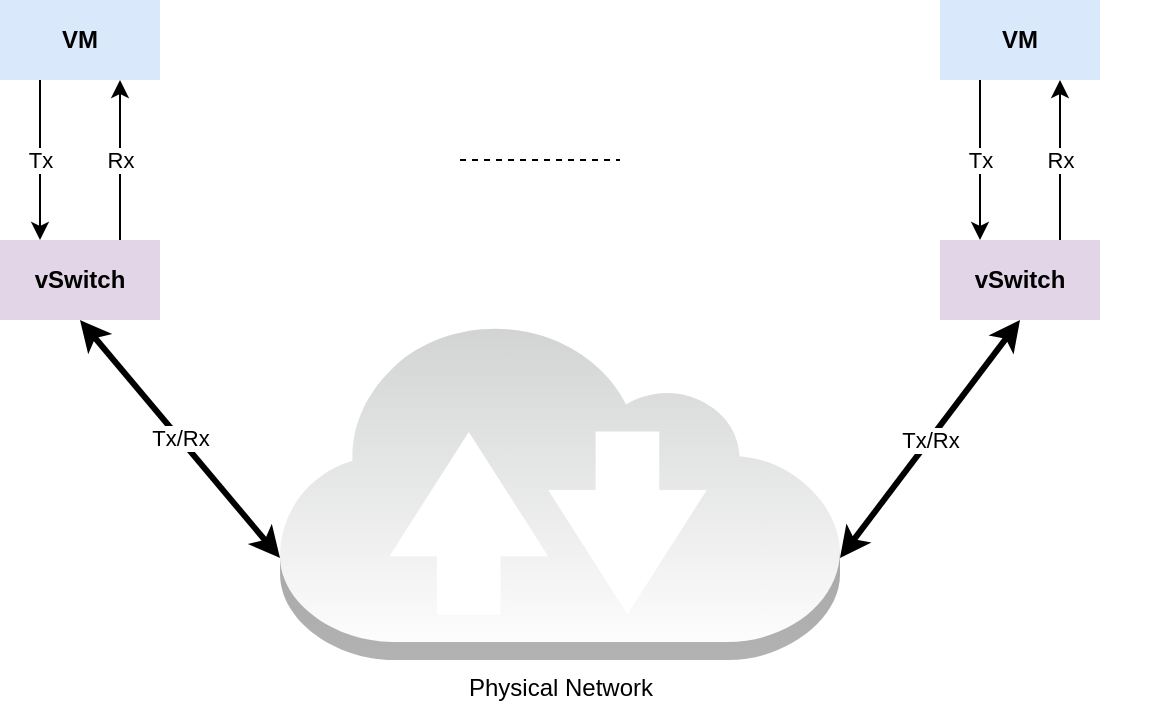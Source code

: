 <mxfile version="12.8.1" type="github">
  <diagram id="cH8ljefsOmhTxaN2gkxm" name="Page-1">
    <mxGraphModel dx="1986" dy="1099" grid="1" gridSize="10" guides="1" tooltips="1" connect="1" arrows="1" fold="1" page="1" pageScale="1" pageWidth="1100" pageHeight="850" math="0" shadow="0">
      <root>
        <mxCell id="0" />
        <mxCell id="1" parent="0" />
        <mxCell id="K0kUvFD7TVoaLzSlqLwh-1" value="&lt;b&gt;VM&lt;/b&gt;" style="rounded=0;whiteSpace=wrap;html=1;fillColor=#dae8fc;strokeColor=none;" vertex="1" parent="1">
          <mxGeometry x="120" y="160" width="80" height="40" as="geometry" />
        </mxCell>
        <mxCell id="K0kUvFD7TVoaLzSlqLwh-2" value="&lt;b&gt;vSwitch&lt;/b&gt;" style="rounded=0;whiteSpace=wrap;html=1;fillColor=#e1d5e7;strokeColor=none;" vertex="1" parent="1">
          <mxGeometry x="120" y="280" width="80" height="40" as="geometry" />
        </mxCell>
        <mxCell id="K0kUvFD7TVoaLzSlqLwh-7" value="Physical Network" style="outlineConnect=0;dashed=0;verticalLabelPosition=bottom;verticalAlign=top;align=center;html=1;shape=mxgraph.aws3.internet_2;fillColor=#D2D3D3;gradientColor=#ffffff;strokeColor=#000000;" vertex="1" parent="1">
          <mxGeometry x="260" y="320" width="280" height="170" as="geometry" />
        </mxCell>
        <mxCell id="K0kUvFD7TVoaLzSlqLwh-8" value="Tx" style="endArrow=classic;html=1;exitX=0.25;exitY=1;exitDx=0;exitDy=0;entryX=0.25;entryY=0;entryDx=0;entryDy=0;" edge="1" parent="1" source="K0kUvFD7TVoaLzSlqLwh-1" target="K0kUvFD7TVoaLzSlqLwh-2">
          <mxGeometry width="50" height="50" relative="1" as="geometry">
            <mxPoint x="520" y="610" as="sourcePoint" />
            <mxPoint x="570" y="560" as="targetPoint" />
          </mxGeometry>
        </mxCell>
        <mxCell id="K0kUvFD7TVoaLzSlqLwh-9" value="Rx" style="endArrow=classic;html=1;exitX=0.75;exitY=0;exitDx=0;exitDy=0;entryX=0.75;entryY=1;entryDx=0;entryDy=0;" edge="1" parent="1" source="K0kUvFD7TVoaLzSlqLwh-2" target="K0kUvFD7TVoaLzSlqLwh-1">
          <mxGeometry width="50" height="50" relative="1" as="geometry">
            <mxPoint x="520" y="610" as="sourcePoint" />
            <mxPoint x="570" y="560" as="targetPoint" />
          </mxGeometry>
        </mxCell>
        <mxCell id="K0kUvFD7TVoaLzSlqLwh-12" value="&lt;b&gt;VM&lt;/b&gt;" style="rounded=0;whiteSpace=wrap;html=1;fillColor=#dae8fc;strokeColor=none;" vertex="1" parent="1">
          <mxGeometry x="590" y="160" width="80" height="40" as="geometry" />
        </mxCell>
        <mxCell id="K0kUvFD7TVoaLzSlqLwh-13" value="&lt;b&gt;vSwitch&lt;/b&gt;" style="rounded=0;whiteSpace=wrap;html=1;fillColor=#e1d5e7;strokeColor=none;" vertex="1" parent="1">
          <mxGeometry x="590" y="280" width="80" height="40" as="geometry" />
        </mxCell>
        <mxCell id="K0kUvFD7TVoaLzSlqLwh-14" value="Tx" style="endArrow=classic;html=1;exitX=0.25;exitY=1;exitDx=0;exitDy=0;entryX=0.25;entryY=0;entryDx=0;entryDy=0;" edge="1" source="K0kUvFD7TVoaLzSlqLwh-12" target="K0kUvFD7TVoaLzSlqLwh-13" parent="1">
          <mxGeometry width="50" height="50" relative="1" as="geometry">
            <mxPoint x="990" y="610" as="sourcePoint" />
            <mxPoint x="1040" y="560" as="targetPoint" />
          </mxGeometry>
        </mxCell>
        <mxCell id="K0kUvFD7TVoaLzSlqLwh-15" value="Rx" style="endArrow=classic;html=1;exitX=0.75;exitY=0;exitDx=0;exitDy=0;entryX=0.75;entryY=1;entryDx=0;entryDy=0;" edge="1" source="K0kUvFD7TVoaLzSlqLwh-13" target="K0kUvFD7TVoaLzSlqLwh-12" parent="1">
          <mxGeometry width="50" height="50" relative="1" as="geometry">
            <mxPoint x="990" y="610" as="sourcePoint" />
            <mxPoint x="1040" y="560" as="targetPoint" />
          </mxGeometry>
        </mxCell>
        <mxCell id="K0kUvFD7TVoaLzSlqLwh-16" value="" style="endArrow=none;dashed=1;html=1;" edge="1" parent="1">
          <mxGeometry width="50" height="50" relative="1" as="geometry">
            <mxPoint x="350" y="240" as="sourcePoint" />
            <mxPoint x="430" y="240" as="targetPoint" />
          </mxGeometry>
        </mxCell>
        <mxCell id="K0kUvFD7TVoaLzSlqLwh-19" value="Tx/Rx" style="endArrow=classic;startArrow=classic;html=1;exitX=0.5;exitY=1;exitDx=0;exitDy=0;entryX=0;entryY=0.7;entryDx=0;entryDy=0;entryPerimeter=0;strokeWidth=3;" edge="1" parent="1" source="K0kUvFD7TVoaLzSlqLwh-2" target="K0kUvFD7TVoaLzSlqLwh-7">
          <mxGeometry width="50" height="50" relative="1" as="geometry">
            <mxPoint x="520" y="610" as="sourcePoint" />
            <mxPoint x="570" y="560" as="targetPoint" />
          </mxGeometry>
        </mxCell>
        <mxCell id="K0kUvFD7TVoaLzSlqLwh-20" value="Tx/Rx" style="endArrow=classic;startArrow=classic;html=1;entryX=0.5;entryY=1;entryDx=0;entryDy=0;exitX=1;exitY=0.7;exitDx=0;exitDy=0;exitPerimeter=0;strokeWidth=3;" edge="1" parent="1" source="K0kUvFD7TVoaLzSlqLwh-7" target="K0kUvFD7TVoaLzSlqLwh-13">
          <mxGeometry width="50" height="50" relative="1" as="geometry">
            <mxPoint x="520" y="610" as="sourcePoint" />
            <mxPoint x="570" y="560" as="targetPoint" />
          </mxGeometry>
        </mxCell>
        <mxCell id="K0kUvFD7TVoaLzSlqLwh-23" value="" style="shape=image;html=1;verticalAlign=top;verticalLabelPosition=bottom;labelBackgroundColor=#ffffff;imageAspect=0;aspect=fixed;image=https://cdn0.iconfinder.com/data/icons/small-n-flat/24/678069-sign-error-128.png;strokeColor=#000000;fillColor=#ffffff;gradientColor=#ffffff;" vertex="1" parent="1">
          <mxGeometry x="200" y="230" width="28" height="28" as="geometry" />
        </mxCell>
        <mxCell id="K0kUvFD7TVoaLzSlqLwh-24" value="" style="shape=image;html=1;verticalAlign=top;verticalLabelPosition=bottom;labelBackgroundColor=#ffffff;imageAspect=0;aspect=fixed;image=https://cdn0.iconfinder.com/data/icons/small-n-flat/24/678069-sign-error-128.png;strokeColor=#000000;fillColor=#ffffff;gradientColor=#ffffff;" vertex="1" parent="1">
          <mxGeometry x="232" y="360" width="28" height="28" as="geometry" />
        </mxCell>
        <mxCell id="K0kUvFD7TVoaLzSlqLwh-26" value="" style="shape=image;html=1;verticalAlign=top;verticalLabelPosition=bottom;labelBackgroundColor=#ffffff;imageAspect=0;aspect=fixed;image=https://cdn2.iconfinder.com/data/icons/essential-web-4/50/alert-caution-exclamation-mark-error-128.png;strokeColor=#000000;fillColor=#ffffff;gradientColor=#ffffff;" vertex="1" parent="1">
          <mxGeometry x="640" y="286" width="28" height="28" as="geometry" />
        </mxCell>
        <mxCell id="K0kUvFD7TVoaLzSlqLwh-27" value="" style="shape=image;html=1;verticalAlign=top;verticalLabelPosition=bottom;labelBackgroundColor=#ffffff;imageAspect=0;aspect=fixed;image=https://cdn0.iconfinder.com/data/icons/shift-free/32/Error-128.png;strokeColor=#000000;fillColor=#ffffff;gradientColor=#ffffff;" vertex="1" parent="1">
          <mxGeometry x="386" y="397" width="28" height="28" as="geometry" />
        </mxCell>
        <mxCell id="K0kUvFD7TVoaLzSlqLwh-28" value="" style="shape=image;html=1;verticalAlign=top;verticalLabelPosition=bottom;labelBackgroundColor=#ffffff;imageAspect=0;aspect=fixed;image=https://cdn0.iconfinder.com/data/icons/small-n-flat/24/678069-sign-error-128.png;strokeColor=#000000;fillColor=#ffffff;gradientColor=#ffffff;" vertex="1" parent="1">
          <mxGeometry x="600" y="380" width="28" height="28" as="geometry" />
        </mxCell>
        <mxCell id="K0kUvFD7TVoaLzSlqLwh-31" value="" style="shape=image;html=1;verticalAlign=top;verticalLabelPosition=bottom;labelBackgroundColor=#ffffff;imageAspect=0;aspect=fixed;image=https://cdn2.iconfinder.com/data/icons/essential-web-4/50/alert-caution-exclamation-mark-error-128.png;strokeColor=#000000;fillColor=#ffffff;gradientColor=#ffffff;" vertex="1" parent="1">
          <mxGeometry x="172" y="286" width="28" height="28" as="geometry" />
        </mxCell>
        <mxCell id="K0kUvFD7TVoaLzSlqLwh-34" value="" style="shape=image;html=1;verticalAlign=top;verticalLabelPosition=bottom;labelBackgroundColor=#ffffff;imageAspect=0;aspect=fixed;image=https://cdn0.iconfinder.com/data/icons/small-n-flat/24/678069-sign-error-128.png;strokeColor=#000000;fillColor=#ffffff;gradientColor=#ffffff;" vertex="1" parent="1">
          <mxGeometry x="668" y="230" width="28" height="28" as="geometry" />
        </mxCell>
      </root>
    </mxGraphModel>
  </diagram>
</mxfile>
